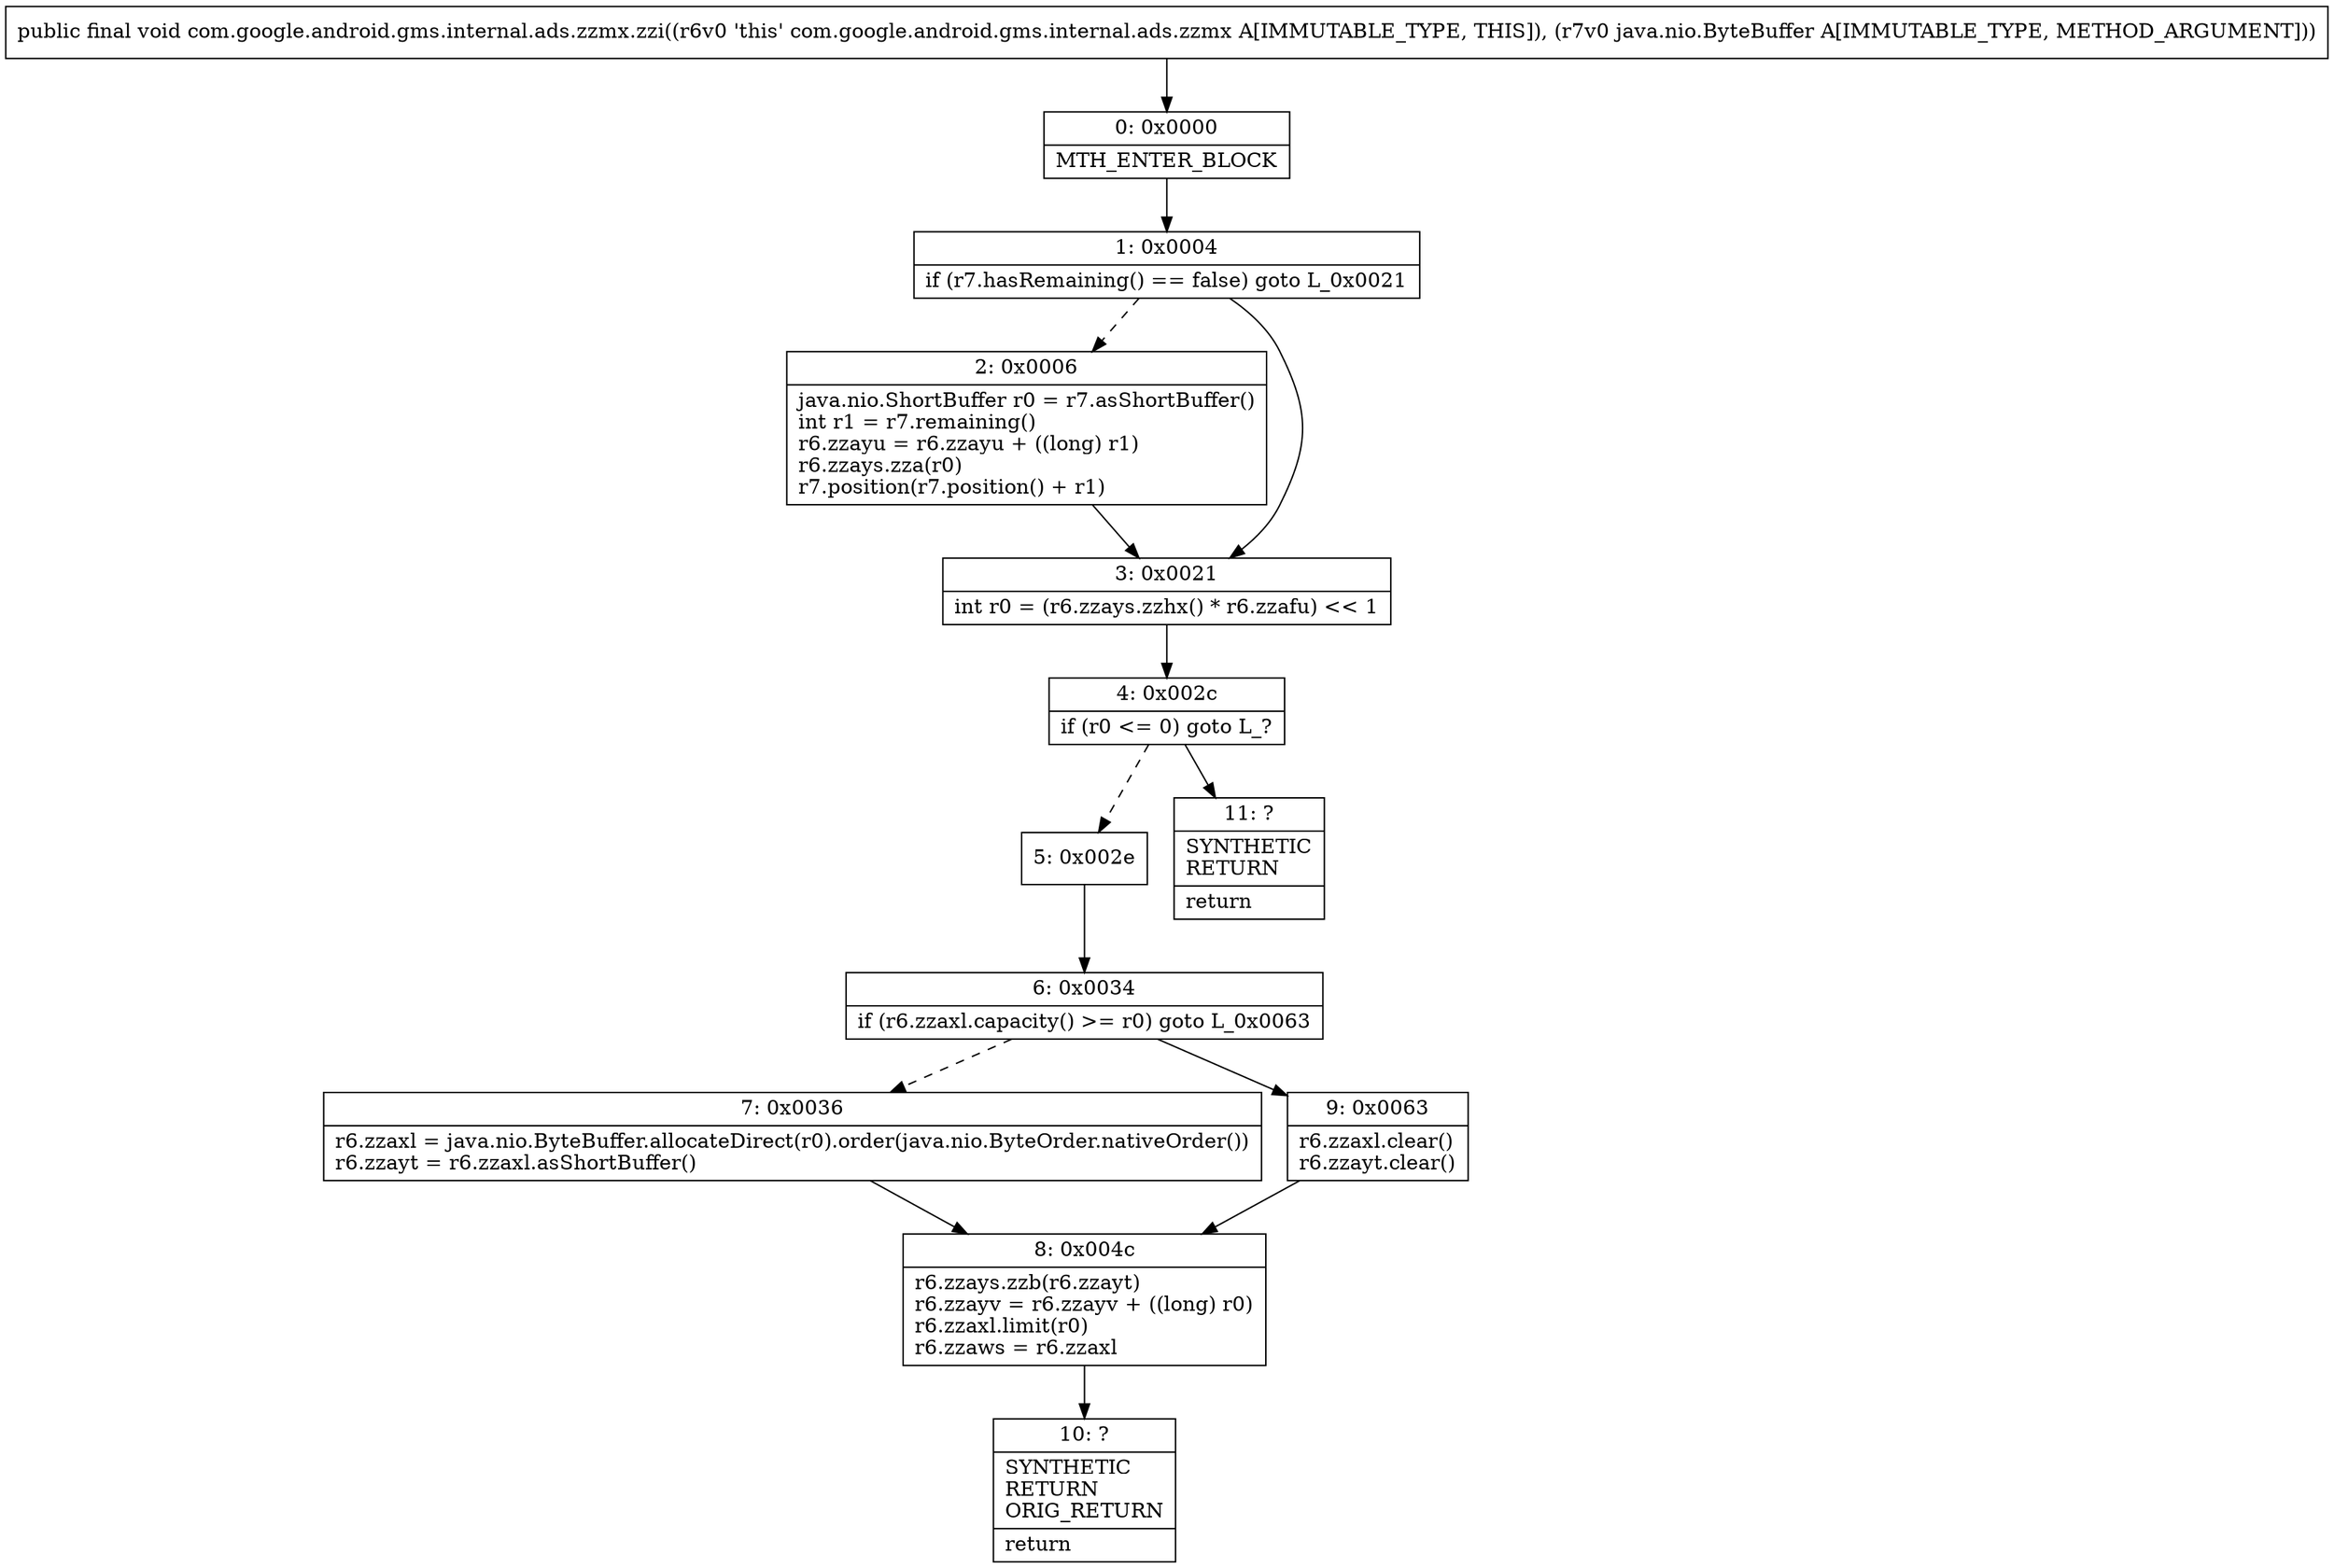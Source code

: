 digraph "CFG forcom.google.android.gms.internal.ads.zzmx.zzi(Ljava\/nio\/ByteBuffer;)V" {
Node_0 [shape=record,label="{0\:\ 0x0000|MTH_ENTER_BLOCK\l}"];
Node_1 [shape=record,label="{1\:\ 0x0004|if (r7.hasRemaining() == false) goto L_0x0021\l}"];
Node_2 [shape=record,label="{2\:\ 0x0006|java.nio.ShortBuffer r0 = r7.asShortBuffer()\lint r1 = r7.remaining()\lr6.zzayu = r6.zzayu + ((long) r1)\lr6.zzays.zza(r0)\lr7.position(r7.position() + r1)\l}"];
Node_3 [shape=record,label="{3\:\ 0x0021|int r0 = (r6.zzays.zzhx() * r6.zzafu) \<\< 1\l}"];
Node_4 [shape=record,label="{4\:\ 0x002c|if (r0 \<= 0) goto L_?\l}"];
Node_5 [shape=record,label="{5\:\ 0x002e}"];
Node_6 [shape=record,label="{6\:\ 0x0034|if (r6.zzaxl.capacity() \>= r0) goto L_0x0063\l}"];
Node_7 [shape=record,label="{7\:\ 0x0036|r6.zzaxl = java.nio.ByteBuffer.allocateDirect(r0).order(java.nio.ByteOrder.nativeOrder())\lr6.zzayt = r6.zzaxl.asShortBuffer()\l}"];
Node_8 [shape=record,label="{8\:\ 0x004c|r6.zzays.zzb(r6.zzayt)\lr6.zzayv = r6.zzayv + ((long) r0)\lr6.zzaxl.limit(r0)\lr6.zzaws = r6.zzaxl\l}"];
Node_9 [shape=record,label="{9\:\ 0x0063|r6.zzaxl.clear()\lr6.zzayt.clear()\l}"];
Node_10 [shape=record,label="{10\:\ ?|SYNTHETIC\lRETURN\lORIG_RETURN\l|return\l}"];
Node_11 [shape=record,label="{11\:\ ?|SYNTHETIC\lRETURN\l|return\l}"];
MethodNode[shape=record,label="{public final void com.google.android.gms.internal.ads.zzmx.zzi((r6v0 'this' com.google.android.gms.internal.ads.zzmx A[IMMUTABLE_TYPE, THIS]), (r7v0 java.nio.ByteBuffer A[IMMUTABLE_TYPE, METHOD_ARGUMENT])) }"];
MethodNode -> Node_0;
Node_0 -> Node_1;
Node_1 -> Node_2[style=dashed];
Node_1 -> Node_3;
Node_2 -> Node_3;
Node_3 -> Node_4;
Node_4 -> Node_5[style=dashed];
Node_4 -> Node_11;
Node_5 -> Node_6;
Node_6 -> Node_7[style=dashed];
Node_6 -> Node_9;
Node_7 -> Node_8;
Node_8 -> Node_10;
Node_9 -> Node_8;
}


